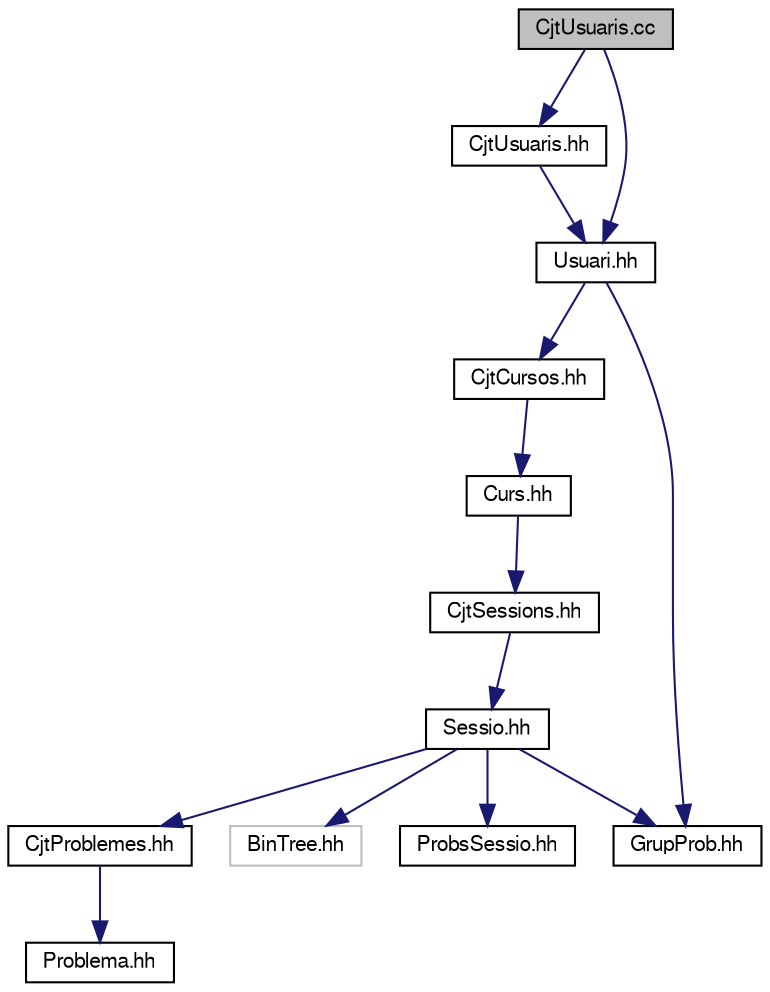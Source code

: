 digraph "CjtUsuaris.cc"
{
 // LATEX_PDF_SIZE
  edge [fontname="FreeSans",fontsize="10",labelfontname="FreeSans",labelfontsize="10"];
  node [fontname="FreeSans",fontsize="10",shape=record];
  Node1 [label="CjtUsuaris.cc",height=0.2,width=0.4,color="black", fillcolor="grey75", style="filled", fontcolor="black",tooltip=" "];
  Node1 -> Node2 [color="midnightblue",fontsize="10",style="solid",fontname="FreeSans"];
  Node2 [label="CjtUsuaris.hh",height=0.2,width=0.4,color="black", fillcolor="white", style="filled",URL="$_cjt_usuaris_8hh.html",tooltip="Especificació de la classe CjtUsuaris."];
  Node2 -> Node3 [color="midnightblue",fontsize="10",style="solid",fontname="FreeSans"];
  Node3 [label="Usuari.hh",height=0.2,width=0.4,color="black", fillcolor="white", style="filled",URL="$_usuari_8hh.html",tooltip="Especificació de la classe Usuari."];
  Node3 -> Node4 [color="midnightblue",fontsize="10",style="solid",fontname="FreeSans"];
  Node4 [label="CjtCursos.hh",height=0.2,width=0.4,color="black", fillcolor="white", style="filled",URL="$_cjt_cursos_8hh.html",tooltip="Especificació de la clase CjtCursos."];
  Node4 -> Node5 [color="midnightblue",fontsize="10",style="solid",fontname="FreeSans"];
  Node5 [label="Curs.hh",height=0.2,width=0.4,color="black", fillcolor="white", style="filled",URL="$_curs_8hh.html",tooltip="Especificació de la clase Curs."];
  Node5 -> Node6 [color="midnightblue",fontsize="10",style="solid",fontname="FreeSans"];
  Node6 [label="CjtSessions.hh",height=0.2,width=0.4,color="black", fillcolor="white", style="filled",URL="$_cjt_sessions_8hh.html",tooltip="Especificació de la classe CjtSessions."];
  Node6 -> Node7 [color="midnightblue",fontsize="10",style="solid",fontname="FreeSans"];
  Node7 [label="Sessio.hh",height=0.2,width=0.4,color="black", fillcolor="white", style="filled",URL="$_sessio_8hh.html",tooltip="Especificació de la classe Sessio."];
  Node7 -> Node8 [color="midnightblue",fontsize="10",style="solid",fontname="FreeSans"];
  Node8 [label="CjtProblemes.hh",height=0.2,width=0.4,color="black", fillcolor="white", style="filled",URL="$_cjt_problemes_8hh.html",tooltip="Especificació de la clase CjtProblemes."];
  Node8 -> Node9 [color="midnightblue",fontsize="10",style="solid",fontname="FreeSans"];
  Node9 [label="Problema.hh",height=0.2,width=0.4,color="black", fillcolor="white", style="filled",URL="$_problema_8hh.html",tooltip="Especificació de la classe Problema."];
  Node7 -> Node10 [color="midnightblue",fontsize="10",style="solid",fontname="FreeSans"];
  Node10 [label="GrupProb.hh",height=0.2,width=0.4,color="black", fillcolor="white", style="filled",URL="$_grup_prob_8hh.html",tooltip="Especificació de la classe GrupProb."];
  Node7 -> Node11 [color="midnightblue",fontsize="10",style="solid",fontname="FreeSans"];
  Node11 [label="BinTree.hh",height=0.2,width=0.4,color="grey75", fillcolor="white", style="filled",tooltip=" "];
  Node7 -> Node12 [color="midnightblue",fontsize="10",style="solid",fontname="FreeSans"];
  Node12 [label="ProbsSessio.hh",height=0.2,width=0.4,color="black", fillcolor="white", style="filled",URL="$_probs_sessio_8hh.html",tooltip="Especificació de la classe ProbsSessio."];
  Node3 -> Node10 [color="midnightblue",fontsize="10",style="solid",fontname="FreeSans"];
  Node1 -> Node3 [color="midnightblue",fontsize="10",style="solid",fontname="FreeSans"];
}
